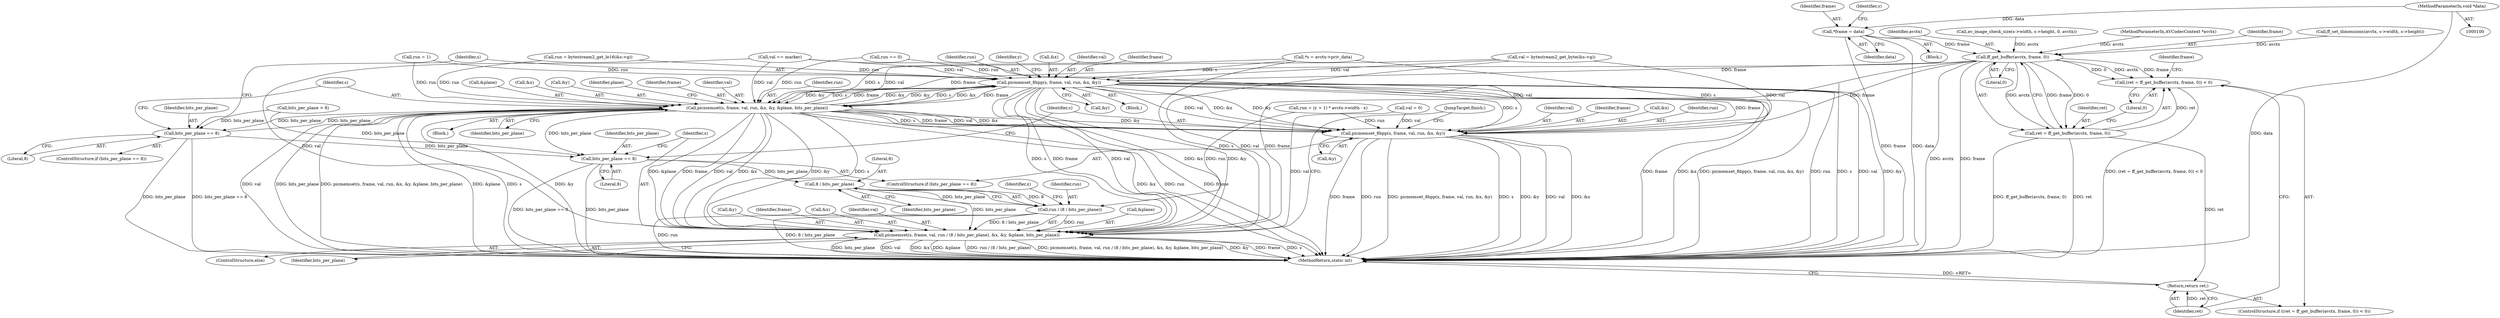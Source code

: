 digraph "0_FFmpeg_8c2ea3030af7b40a3c4275696fb5c76cdb80950a@pointer" {
"1000102" [label="(MethodParameterIn,void *data)"];
"1000113" [label="(Call,*frame = data)"];
"1000348" [label="(Call,ff_get_buffer(avctx, frame, 0))"];
"1000345" [label="(Call,(ret = ff_get_buffer(avctx, frame, 0)) < 0)"];
"1000346" [label="(Call,ret = ff_get_buffer(avctx, frame, 0))"];
"1000353" [label="(Return,return ret;)"];
"1000792" [label="(Call,picmemset_8bpp(s, frame, val, run, &x, &y))"];
"1000808" [label="(Call,picmemset(s, frame, val, run, &x, &y, &plane, bits_per_plane))"];
"1000788" [label="(Call,bits_per_plane == 8)"];
"1000840" [label="(Call,bits_per_plane == 8)"];
"1000859" [label="(Call,8 / bits_per_plane)"];
"1000857" [label="(Call,run / (8 / bits_per_plane))"];
"1000853" [label="(Call,picmemset(s, frame, val, run / (8 / bits_per_plane), &x, &y, &plane, bits_per_plane))"];
"1000843" [label="(Call,picmemset_8bpp(s, frame, val, run, &x, &y))"];
"1000789" [label="(Identifier,bits_per_plane)"];
"1000347" [label="(Identifier,ret)"];
"1000105" [label="(Block,)"];
"1000113" [label="(Call,*frame = data)"];
"1000863" [label="(Identifier,x)"];
"1000868" [label="(Identifier,bits_per_plane)"];
"1000922" [label="(JumpTarget,finish:)"];
"1000344" [label="(ControlStructure,if ((ret = ff_get_buffer(avctx, frame, 0)) < 0))"];
"1000345" [label="(Call,(ret = ff_get_buffer(avctx, frame, 0)) < 0)"];
"1000115" [label="(Identifier,data)"];
"1000348" [label="(Call,ff_get_buffer(avctx, frame, 0))"];
"1000794" [label="(Identifier,frame)"];
"1000796" [label="(Identifier,run)"];
"1000762" [label="(Call,run == 0)"];
"1000812" [label="(Identifier,run)"];
"1000842" [label="(Literal,8)"];
"1000839" [label="(ControlStructure,if (bits_per_plane == 8))"];
"1000859" [label="(Call,8 / bits_per_plane)"];
"1000350" [label="(Identifier,frame)"];
"1000354" [label="(Identifier,ret)"];
"1000352" [label="(Literal,0)"];
"1000353" [label="(Return,return ret;)"];
"1000330" [label="(Call,ff_set_dimensions(avctx, s->width, s->height))"];
"1000787" [label="(ControlStructure,if (bits_per_plane == 8))"];
"1000861" [label="(Identifier,bits_per_plane)"];
"1000850" [label="(Call,&y)"];
"1000817" [label="(Call,&plane)"];
"1000846" [label="(Identifier,val)"];
"1000803" [label="(Identifier,y)"];
"1000860" [label="(Literal,8)"];
"1000858" [label="(Identifier,run)"];
"1000841" [label="(Identifier,bits_per_plane)"];
"1000750" [label="(Call,val == marker)"];
"1000852" [label="(ControlStructure,else)"];
"1000346" [label="(Call,ret = ff_get_buffer(avctx, frame, 0))"];
"1000813" [label="(Call,&x)"];
"1000114" [label="(Identifier,frame)"];
"1000840" [label="(Call,bits_per_plane == 8)"];
"1000844" [label="(Identifier,s)"];
"1000854" [label="(Identifier,s)"];
"1000828" [label="(Call,run = (y + 1) * avctx->width - x)"];
"1000864" [label="(Call,&y)"];
"1000845" [label="(Identifier,frame)"];
"1000855" [label="(Identifier,frame)"];
"1000793" [label="(Identifier,s)"];
"1000797" [label="(Call,&x)"];
"1000862" [label="(Call,&x)"];
"1000795" [label="(Identifier,val)"];
"1000772" [label="(Call,val = bytestream2_get_byte(&s->g))"];
"1000856" [label="(Identifier,val)"];
"1000848" [label="(Call,&x)"];
"1000653" [label="(Call,val = 0)"];
"1000765" [label="(Call,run = bytestream2_get_le16(&s->g))"];
"1000843" [label="(Call,picmemset_8bpp(s, frame, val, run, &x, &y))"];
"1000857" [label="(Call,run / (8 / bits_per_plane))"];
"1000815" [label="(Call,&y)"];
"1000866" [label="(Call,&plane)"];
"1000358" [label="(Identifier,frame)"];
"1000809" [label="(Identifier,s)"];
"1000351" [label="(Literal,0)"];
"1000349" [label="(Identifier,avctx)"];
"1000799" [label="(Call,&y)"];
"1000298" [label="(Call,av_image_check_size(s->width, s->height, 0, avctx))"];
"1000788" [label="(Call,bits_per_plane == 8)"];
"1000792" [label="(Call,picmemset_8bpp(s, frame, val, run, &x, &y))"];
"1000847" [label="(Identifier,run)"];
"1000101" [label="(MethodParameterIn,AVCodecContext *avctx)"];
"1000931" [label="(MethodReturn,static int)"];
"1000807" [label="(Block,)"];
"1000819" [label="(Identifier,bits_per_plane)"];
"1000790" [label="(Literal,8)"];
"1000215" [label="(Call,bits_per_plane > 8)"];
"1000726" [label="(Identifier,plane)"];
"1000853" [label="(Call,picmemset(s, frame, val, run / (8 / bits_per_plane), &x, &y, &plane, bits_per_plane))"];
"1000107" [label="(Call,*s = avctx->priv_data)"];
"1000739" [label="(Call,run = 1)"];
"1000791" [label="(Block,)"];
"1000133" [label="(Identifier,s)"];
"1000810" [label="(Identifier,frame)"];
"1000811" [label="(Identifier,val)"];
"1000102" [label="(MethodParameterIn,void *data)"];
"1000808" [label="(Call,picmemset(s, frame, val, run, &x, &y, &plane, bits_per_plane))"];
"1000102" -> "1000100"  [label="AST: "];
"1000102" -> "1000931"  [label="DDG: data"];
"1000102" -> "1000113"  [label="DDG: data"];
"1000113" -> "1000105"  [label="AST: "];
"1000113" -> "1000115"  [label="CFG: "];
"1000114" -> "1000113"  [label="AST: "];
"1000115" -> "1000113"  [label="AST: "];
"1000133" -> "1000113"  [label="CFG: "];
"1000113" -> "1000931"  [label="DDG: frame"];
"1000113" -> "1000931"  [label="DDG: data"];
"1000113" -> "1000348"  [label="DDG: frame"];
"1000348" -> "1000346"  [label="AST: "];
"1000348" -> "1000351"  [label="CFG: "];
"1000349" -> "1000348"  [label="AST: "];
"1000350" -> "1000348"  [label="AST: "];
"1000351" -> "1000348"  [label="AST: "];
"1000346" -> "1000348"  [label="CFG: "];
"1000348" -> "1000931"  [label="DDG: avctx"];
"1000348" -> "1000931"  [label="DDG: frame"];
"1000348" -> "1000345"  [label="DDG: avctx"];
"1000348" -> "1000345"  [label="DDG: frame"];
"1000348" -> "1000345"  [label="DDG: 0"];
"1000348" -> "1000346"  [label="DDG: avctx"];
"1000348" -> "1000346"  [label="DDG: frame"];
"1000348" -> "1000346"  [label="DDG: 0"];
"1000330" -> "1000348"  [label="DDG: avctx"];
"1000298" -> "1000348"  [label="DDG: avctx"];
"1000101" -> "1000348"  [label="DDG: avctx"];
"1000348" -> "1000792"  [label="DDG: frame"];
"1000348" -> "1000808"  [label="DDG: frame"];
"1000348" -> "1000843"  [label="DDG: frame"];
"1000348" -> "1000853"  [label="DDG: frame"];
"1000345" -> "1000344"  [label="AST: "];
"1000345" -> "1000352"  [label="CFG: "];
"1000346" -> "1000345"  [label="AST: "];
"1000352" -> "1000345"  [label="AST: "];
"1000354" -> "1000345"  [label="CFG: "];
"1000358" -> "1000345"  [label="CFG: "];
"1000345" -> "1000931"  [label="DDG: (ret = ff_get_buffer(avctx, frame, 0)) < 0"];
"1000346" -> "1000345"  [label="DDG: ret"];
"1000347" -> "1000346"  [label="AST: "];
"1000352" -> "1000346"  [label="CFG: "];
"1000346" -> "1000931"  [label="DDG: ff_get_buffer(avctx, frame, 0)"];
"1000346" -> "1000931"  [label="DDG: ret"];
"1000346" -> "1000353"  [label="DDG: ret"];
"1000353" -> "1000344"  [label="AST: "];
"1000353" -> "1000354"  [label="CFG: "];
"1000354" -> "1000353"  [label="AST: "];
"1000931" -> "1000353"  [label="CFG: "];
"1000353" -> "1000931"  [label="DDG: <RET>"];
"1000354" -> "1000353"  [label="DDG: ret"];
"1000792" -> "1000791"  [label="AST: "];
"1000792" -> "1000799"  [label="CFG: "];
"1000793" -> "1000792"  [label="AST: "];
"1000794" -> "1000792"  [label="AST: "];
"1000795" -> "1000792"  [label="AST: "];
"1000796" -> "1000792"  [label="AST: "];
"1000797" -> "1000792"  [label="AST: "];
"1000799" -> "1000792"  [label="AST: "];
"1000803" -> "1000792"  [label="CFG: "];
"1000792" -> "1000931"  [label="DDG: picmemset_8bpp(s, frame, val, run, &x, &y)"];
"1000792" -> "1000931"  [label="DDG: run"];
"1000792" -> "1000931"  [label="DDG: s"];
"1000792" -> "1000931"  [label="DDG: val"];
"1000792" -> "1000931"  [label="DDG: &y"];
"1000792" -> "1000931"  [label="DDG: frame"];
"1000792" -> "1000931"  [label="DDG: &x"];
"1000107" -> "1000792"  [label="DDG: s"];
"1000808" -> "1000792"  [label="DDG: s"];
"1000808" -> "1000792"  [label="DDG: frame"];
"1000808" -> "1000792"  [label="DDG: &x"];
"1000808" -> "1000792"  [label="DDG: &y"];
"1000750" -> "1000792"  [label="DDG: val"];
"1000772" -> "1000792"  [label="DDG: val"];
"1000739" -> "1000792"  [label="DDG: run"];
"1000765" -> "1000792"  [label="DDG: run"];
"1000762" -> "1000792"  [label="DDG: run"];
"1000792" -> "1000808"  [label="DDG: s"];
"1000792" -> "1000808"  [label="DDG: frame"];
"1000792" -> "1000808"  [label="DDG: &x"];
"1000792" -> "1000808"  [label="DDG: &y"];
"1000792" -> "1000843"  [label="DDG: s"];
"1000792" -> "1000843"  [label="DDG: frame"];
"1000792" -> "1000843"  [label="DDG: val"];
"1000792" -> "1000843"  [label="DDG: &x"];
"1000792" -> "1000843"  [label="DDG: &y"];
"1000792" -> "1000853"  [label="DDG: s"];
"1000792" -> "1000853"  [label="DDG: frame"];
"1000792" -> "1000853"  [label="DDG: val"];
"1000792" -> "1000853"  [label="DDG: &x"];
"1000792" -> "1000853"  [label="DDG: &y"];
"1000808" -> "1000807"  [label="AST: "];
"1000808" -> "1000819"  [label="CFG: "];
"1000809" -> "1000808"  [label="AST: "];
"1000810" -> "1000808"  [label="AST: "];
"1000811" -> "1000808"  [label="AST: "];
"1000812" -> "1000808"  [label="AST: "];
"1000813" -> "1000808"  [label="AST: "];
"1000815" -> "1000808"  [label="AST: "];
"1000817" -> "1000808"  [label="AST: "];
"1000819" -> "1000808"  [label="AST: "];
"1000726" -> "1000808"  [label="CFG: "];
"1000808" -> "1000931"  [label="DDG: frame"];
"1000808" -> "1000931"  [label="DDG: picmemset(s, frame, val, run, &x, &y, &plane, bits_per_plane)"];
"1000808" -> "1000931"  [label="DDG: &plane"];
"1000808" -> "1000931"  [label="DDG: s"];
"1000808" -> "1000931"  [label="DDG: &y"];
"1000808" -> "1000931"  [label="DDG: &x"];
"1000808" -> "1000931"  [label="DDG: val"];
"1000808" -> "1000931"  [label="DDG: bits_per_plane"];
"1000808" -> "1000931"  [label="DDG: run"];
"1000808" -> "1000788"  [label="DDG: bits_per_plane"];
"1000107" -> "1000808"  [label="DDG: s"];
"1000750" -> "1000808"  [label="DDG: val"];
"1000772" -> "1000808"  [label="DDG: val"];
"1000739" -> "1000808"  [label="DDG: run"];
"1000765" -> "1000808"  [label="DDG: run"];
"1000762" -> "1000808"  [label="DDG: run"];
"1000788" -> "1000808"  [label="DDG: bits_per_plane"];
"1000808" -> "1000840"  [label="DDG: bits_per_plane"];
"1000808" -> "1000843"  [label="DDG: s"];
"1000808" -> "1000843"  [label="DDG: frame"];
"1000808" -> "1000843"  [label="DDG: val"];
"1000808" -> "1000843"  [label="DDG: &x"];
"1000808" -> "1000843"  [label="DDG: &y"];
"1000808" -> "1000853"  [label="DDG: s"];
"1000808" -> "1000853"  [label="DDG: frame"];
"1000808" -> "1000853"  [label="DDG: val"];
"1000808" -> "1000853"  [label="DDG: &x"];
"1000808" -> "1000853"  [label="DDG: &y"];
"1000808" -> "1000853"  [label="DDG: &plane"];
"1000788" -> "1000787"  [label="AST: "];
"1000788" -> "1000790"  [label="CFG: "];
"1000789" -> "1000788"  [label="AST: "];
"1000790" -> "1000788"  [label="AST: "];
"1000793" -> "1000788"  [label="CFG: "];
"1000809" -> "1000788"  [label="CFG: "];
"1000788" -> "1000931"  [label="DDG: bits_per_plane"];
"1000788" -> "1000931"  [label="DDG: bits_per_plane == 8"];
"1000215" -> "1000788"  [label="DDG: bits_per_plane"];
"1000788" -> "1000840"  [label="DDG: bits_per_plane"];
"1000840" -> "1000839"  [label="AST: "];
"1000840" -> "1000842"  [label="CFG: "];
"1000841" -> "1000840"  [label="AST: "];
"1000842" -> "1000840"  [label="AST: "];
"1000844" -> "1000840"  [label="CFG: "];
"1000854" -> "1000840"  [label="CFG: "];
"1000840" -> "1000931"  [label="DDG: bits_per_plane == 8"];
"1000840" -> "1000931"  [label="DDG: bits_per_plane"];
"1000215" -> "1000840"  [label="DDG: bits_per_plane"];
"1000840" -> "1000859"  [label="DDG: bits_per_plane"];
"1000859" -> "1000857"  [label="AST: "];
"1000859" -> "1000861"  [label="CFG: "];
"1000860" -> "1000859"  [label="AST: "];
"1000861" -> "1000859"  [label="AST: "];
"1000857" -> "1000859"  [label="CFG: "];
"1000859" -> "1000857"  [label="DDG: 8"];
"1000859" -> "1000857"  [label="DDG: bits_per_plane"];
"1000859" -> "1000853"  [label="DDG: bits_per_plane"];
"1000857" -> "1000853"  [label="AST: "];
"1000858" -> "1000857"  [label="AST: "];
"1000863" -> "1000857"  [label="CFG: "];
"1000857" -> "1000931"  [label="DDG: run"];
"1000857" -> "1000931"  [label="DDG: 8 / bits_per_plane"];
"1000857" -> "1000853"  [label="DDG: run"];
"1000857" -> "1000853"  [label="DDG: 8 / bits_per_plane"];
"1000828" -> "1000857"  [label="DDG: run"];
"1000853" -> "1000852"  [label="AST: "];
"1000853" -> "1000868"  [label="CFG: "];
"1000854" -> "1000853"  [label="AST: "];
"1000855" -> "1000853"  [label="AST: "];
"1000856" -> "1000853"  [label="AST: "];
"1000862" -> "1000853"  [label="AST: "];
"1000864" -> "1000853"  [label="AST: "];
"1000866" -> "1000853"  [label="AST: "];
"1000868" -> "1000853"  [label="AST: "];
"1000922" -> "1000853"  [label="CFG: "];
"1000853" -> "1000931"  [label="DDG: &plane"];
"1000853" -> "1000931"  [label="DDG: run / (8 / bits_per_plane)"];
"1000853" -> "1000931"  [label="DDG: picmemset(s, frame, val, run / (8 / bits_per_plane), &x, &y, &plane, bits_per_plane)"];
"1000853" -> "1000931"  [label="DDG: &y"];
"1000853" -> "1000931"  [label="DDG: frame"];
"1000853" -> "1000931"  [label="DDG: s"];
"1000853" -> "1000931"  [label="DDG: bits_per_plane"];
"1000853" -> "1000931"  [label="DDG: val"];
"1000853" -> "1000931"  [label="DDG: &x"];
"1000107" -> "1000853"  [label="DDG: s"];
"1000750" -> "1000853"  [label="DDG: val"];
"1000772" -> "1000853"  [label="DDG: val"];
"1000653" -> "1000853"  [label="DDG: val"];
"1000843" -> "1000839"  [label="AST: "];
"1000843" -> "1000850"  [label="CFG: "];
"1000844" -> "1000843"  [label="AST: "];
"1000845" -> "1000843"  [label="AST: "];
"1000846" -> "1000843"  [label="AST: "];
"1000847" -> "1000843"  [label="AST: "];
"1000848" -> "1000843"  [label="AST: "];
"1000850" -> "1000843"  [label="AST: "];
"1000922" -> "1000843"  [label="CFG: "];
"1000843" -> "1000931"  [label="DDG: picmemset_8bpp(s, frame, val, run, &x, &y)"];
"1000843" -> "1000931"  [label="DDG: s"];
"1000843" -> "1000931"  [label="DDG: &y"];
"1000843" -> "1000931"  [label="DDG: val"];
"1000843" -> "1000931"  [label="DDG: &x"];
"1000843" -> "1000931"  [label="DDG: frame"];
"1000843" -> "1000931"  [label="DDG: run"];
"1000107" -> "1000843"  [label="DDG: s"];
"1000750" -> "1000843"  [label="DDG: val"];
"1000772" -> "1000843"  [label="DDG: val"];
"1000653" -> "1000843"  [label="DDG: val"];
"1000828" -> "1000843"  [label="DDG: run"];
}
